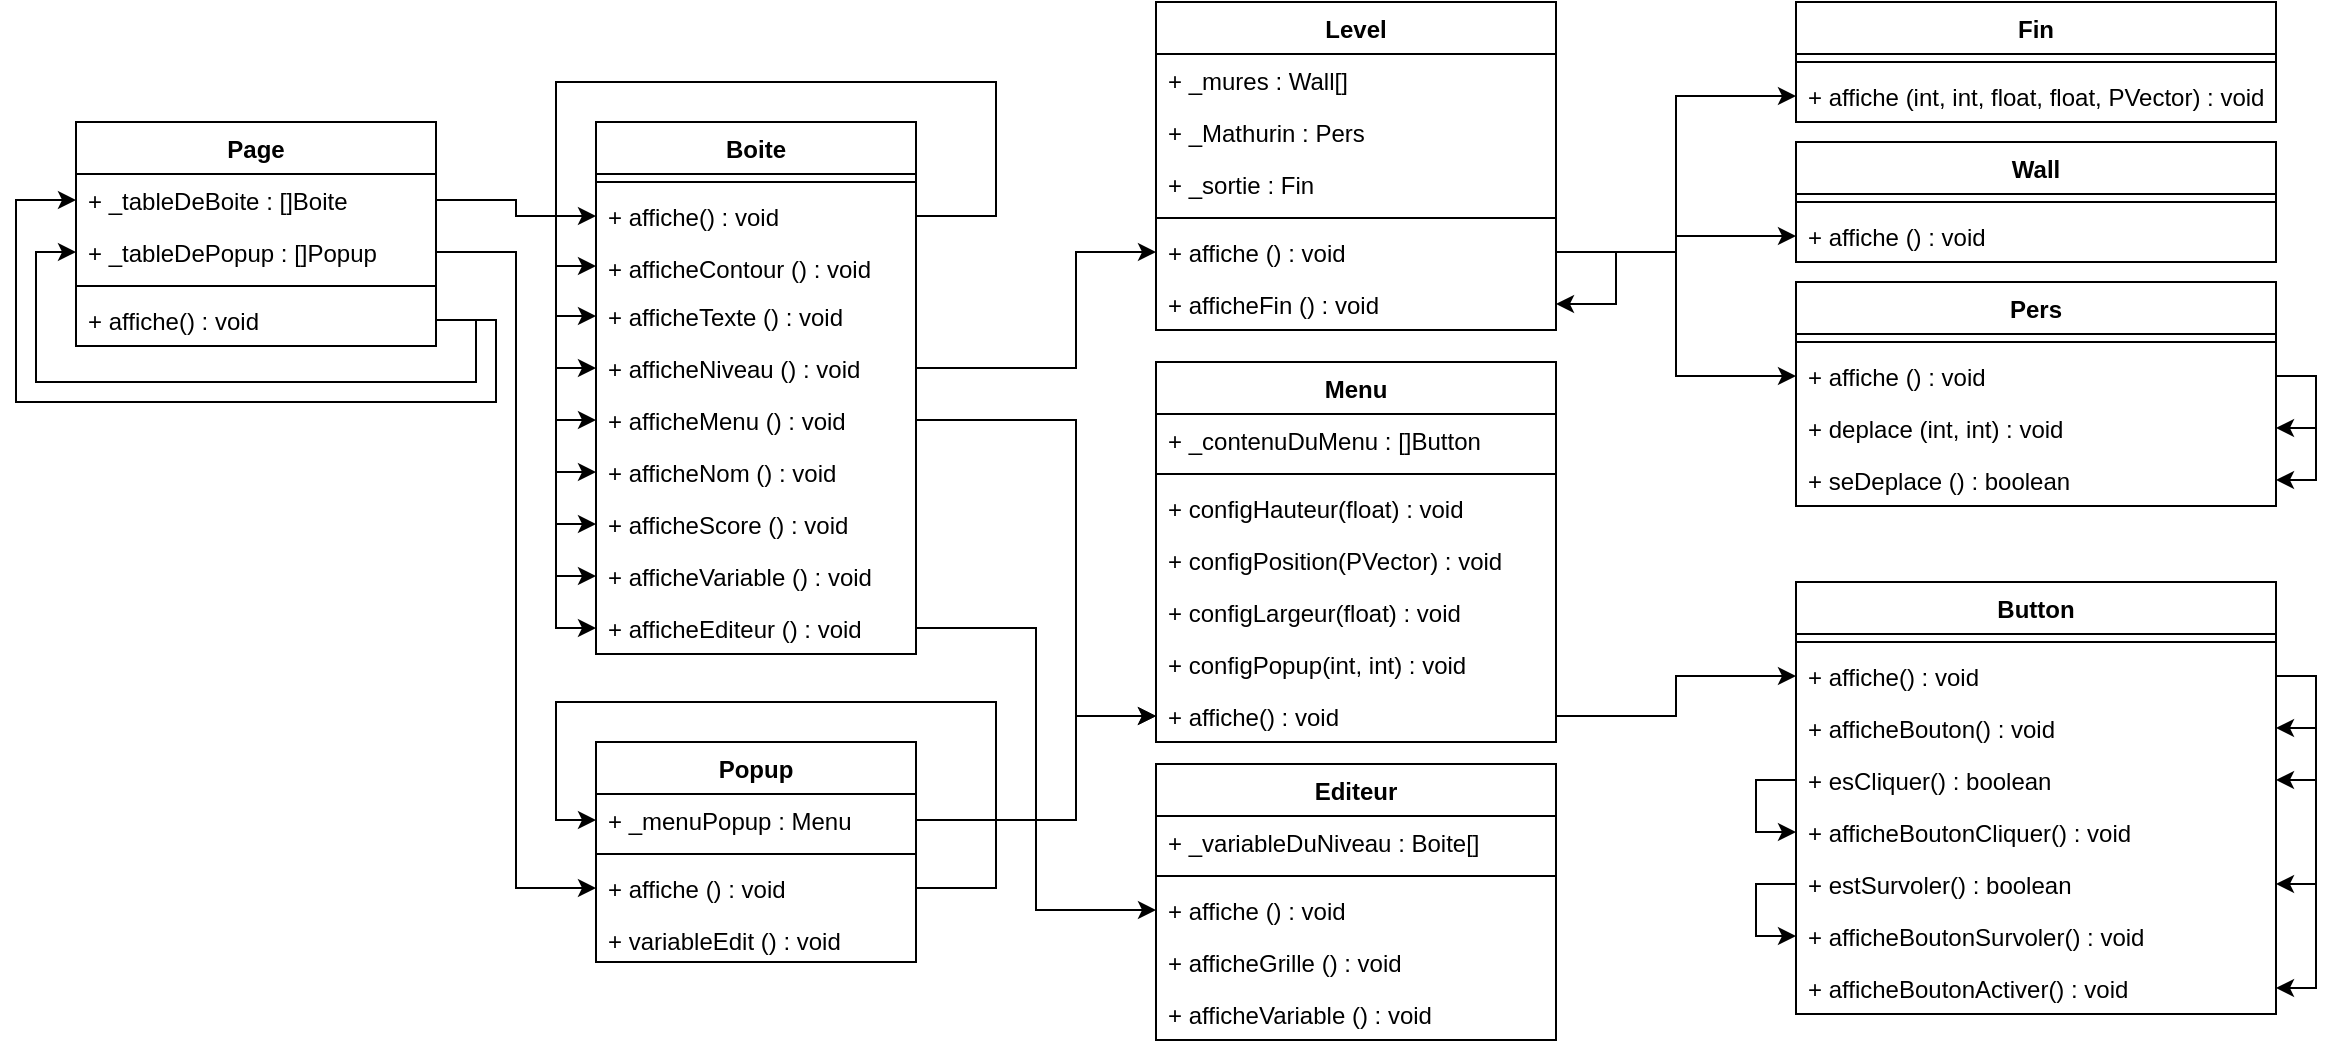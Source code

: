 <mxfile version="14.1.2" type="github"><diagram id="C5RBs43oDa-KdzZeNtuy" name="Page-1"><mxGraphModel dx="1510" dy="2200" grid="1" gridSize="10" guides="1" tooltips="1" connect="1" arrows="1" fold="1" page="1" pageScale="1" pageWidth="827" pageHeight="1169" math="0" shadow="0"><root><mxCell id="WIyWlLk6GJQsqaUBKTNV-0"/><mxCell id="WIyWlLk6GJQsqaUBKTNV-1" parent="WIyWlLk6GJQsqaUBKTNV-0"/><mxCell id="X6uU-ZBayT8kRttCf6og-23" value="Menu" style="swimlane;fontStyle=1;align=center;verticalAlign=top;childLayout=stackLayout;horizontal=1;startSize=26;horizontalStack=0;resizeParent=1;resizeParentMax=0;resizeLast=0;collapsible=1;marginBottom=0;" parent="WIyWlLk6GJQsqaUBKTNV-1" vertex="1"><mxGeometry x="600" y="-960" width="200" height="190" as="geometry"><mxRectangle x="40" y="40" width="60" height="26" as="alternateBounds"/></mxGeometry></mxCell><mxCell id="X6uU-ZBayT8kRttCf6og-30" value="+ _contenuDuMenu : []Button&#xA;" style="text;strokeColor=none;fillColor=none;align=left;verticalAlign=top;spacingLeft=4;spacingRight=4;overflow=hidden;rotatable=0;points=[[0,0.5],[1,0.5]];portConstraint=eastwest;" parent="X6uU-ZBayT8kRttCf6og-23" vertex="1"><mxGeometry y="26" width="200" height="26" as="geometry"/></mxCell><mxCell id="X6uU-ZBayT8kRttCf6og-25" value="" style="line;strokeWidth=1;fillColor=none;align=left;verticalAlign=middle;spacingTop=-1;spacingLeft=3;spacingRight=3;rotatable=0;labelPosition=right;points=[];portConstraint=eastwest;" parent="X6uU-ZBayT8kRttCf6og-23" vertex="1"><mxGeometry y="52" width="200" height="8" as="geometry"/></mxCell><mxCell id="KOgZ6uvFbi3_sXAGqL3p-29" value="+ configHauteur(float) : void" style="text;strokeColor=none;fillColor=none;align=left;verticalAlign=top;spacingLeft=4;spacingRight=4;overflow=hidden;rotatable=0;points=[[0,0.5],[1,0.5]];portConstraint=eastwest;" parent="X6uU-ZBayT8kRttCf6og-23" vertex="1"><mxGeometry y="60" width="200" height="26" as="geometry"/></mxCell><mxCell id="KOgZ6uvFbi3_sXAGqL3p-30" value="+ configPosition(PVector) : void" style="text;strokeColor=none;fillColor=none;align=left;verticalAlign=top;spacingLeft=4;spacingRight=4;overflow=hidden;rotatable=0;points=[[0,0.5],[1,0.5]];portConstraint=eastwest;" parent="X6uU-ZBayT8kRttCf6og-23" vertex="1"><mxGeometry y="86" width="200" height="26" as="geometry"/></mxCell><mxCell id="KOgZ6uvFbi3_sXAGqL3p-32" value="+ configLargeur(float) : void" style="text;strokeColor=none;fillColor=none;align=left;verticalAlign=top;spacingLeft=4;spacingRight=4;overflow=hidden;rotatable=0;points=[[0,0.5],[1,0.5]];portConstraint=eastwest;" parent="X6uU-ZBayT8kRttCf6og-23" vertex="1"><mxGeometry y="112" width="200" height="26" as="geometry"/></mxCell><mxCell id="X6uU-ZBayT8kRttCf6og-77" value="+ configPopup(int, int) : void" style="text;strokeColor=none;fillColor=none;align=left;verticalAlign=top;spacingLeft=4;spacingRight=4;overflow=hidden;rotatable=0;points=[[0,0.5],[1,0.5]];portConstraint=eastwest;" parent="X6uU-ZBayT8kRttCf6og-23" vertex="1"><mxGeometry y="138" width="200" height="26" as="geometry"/></mxCell><mxCell id="X6uU-ZBayT8kRttCf6og-78" value="+ affiche() : void" style="text;strokeColor=none;fillColor=none;align=left;verticalAlign=top;spacingLeft=4;spacingRight=4;overflow=hidden;rotatable=0;points=[[0,0.5],[1,0.5]];portConstraint=eastwest;" parent="X6uU-ZBayT8kRttCf6og-23" vertex="1"><mxGeometry y="164" width="200" height="26" as="geometry"/></mxCell><mxCell id="X6uU-ZBayT8kRttCf6og-31" value="Page" style="swimlane;fontStyle=1;align=center;verticalAlign=top;childLayout=stackLayout;horizontal=1;startSize=26;horizontalStack=0;resizeParent=1;resizeParentMax=0;resizeLast=0;collapsible=1;marginBottom=0;" parent="WIyWlLk6GJQsqaUBKTNV-1" vertex="1"><mxGeometry x="60" y="-1080" width="180" height="112" as="geometry"><mxRectangle x="250" y="40" width="60" height="26" as="alternateBounds"/></mxGeometry></mxCell><mxCell id="X6uU-ZBayT8kRttCf6og-32" value="+ _tableDeBoite : []Boite" style="text;strokeColor=none;fillColor=none;align=left;verticalAlign=top;spacingLeft=4;spacingRight=4;overflow=hidden;rotatable=0;points=[[0,0.5],[1,0.5]];portConstraint=eastwest;" parent="X6uU-ZBayT8kRttCf6og-31" vertex="1"><mxGeometry y="26" width="180" height="26" as="geometry"/></mxCell><mxCell id="X6uU-ZBayT8kRttCf6og-35" value="+ _tableDePopup : []Popup" style="text;strokeColor=none;fillColor=none;align=left;verticalAlign=top;spacingLeft=4;spacingRight=4;overflow=hidden;rotatable=0;points=[[0,0.5],[1,0.5]];portConstraint=eastwest;" parent="X6uU-ZBayT8kRttCf6og-31" vertex="1"><mxGeometry y="52" width="180" height="26" as="geometry"/></mxCell><mxCell id="X6uU-ZBayT8kRttCf6og-33" value="" style="line;strokeWidth=1;fillColor=none;align=left;verticalAlign=middle;spacingTop=-1;spacingLeft=3;spacingRight=3;rotatable=0;labelPosition=right;points=[];portConstraint=eastwest;" parent="X6uU-ZBayT8kRttCf6og-31" vertex="1"><mxGeometry y="78" width="180" height="8" as="geometry"/></mxCell><mxCell id="TGnBtDwXIPw3IA33v4NN-0" style="edgeStyle=orthogonalEdgeStyle;rounded=0;orthogonalLoop=1;jettySize=auto;html=1;exitX=1;exitY=0.5;exitDx=0;exitDy=0;entryX=0;entryY=0.5;entryDx=0;entryDy=0;" edge="1" parent="X6uU-ZBayT8kRttCf6og-31" source="KOgZ6uvFbi3_sXAGqL3p-27" target="X6uU-ZBayT8kRttCf6og-35"><mxGeometry relative="1" as="geometry"><Array as="points"><mxPoint x="200" y="99"/><mxPoint x="200" y="130"/><mxPoint x="-20" y="130"/><mxPoint x="-20" y="65"/></Array></mxGeometry></mxCell><mxCell id="TGnBtDwXIPw3IA33v4NN-1" style="edgeStyle=orthogonalEdgeStyle;rounded=0;orthogonalLoop=1;jettySize=auto;html=1;exitX=1;exitY=0.5;exitDx=0;exitDy=0;entryX=0;entryY=0.5;entryDx=0;entryDy=0;" edge="1" parent="X6uU-ZBayT8kRttCf6og-31" source="KOgZ6uvFbi3_sXAGqL3p-27" target="X6uU-ZBayT8kRttCf6og-32"><mxGeometry relative="1" as="geometry"><Array as="points"><mxPoint x="210" y="99"/><mxPoint x="210" y="140"/><mxPoint x="-30" y="140"/><mxPoint x="-30" y="39"/></Array></mxGeometry></mxCell><mxCell id="KOgZ6uvFbi3_sXAGqL3p-27" value="+ affiche() : void" style="text;strokeColor=none;fillColor=none;align=left;verticalAlign=top;spacingLeft=4;spacingRight=4;overflow=hidden;rotatable=0;points=[[0,0.5],[1,0.5]];portConstraint=eastwest;" parent="X6uU-ZBayT8kRttCf6og-31" vertex="1"><mxGeometry y="86" width="180" height="26" as="geometry"/></mxCell><mxCell id="KOgZ6uvFbi3_sXAGqL3p-33" value="Button" style="swimlane;fontStyle=1;align=center;verticalAlign=top;childLayout=stackLayout;horizontal=1;startSize=26;horizontalStack=0;resizeParent=1;resizeParentMax=0;resizeLast=0;collapsible=1;marginBottom=0;" parent="WIyWlLk6GJQsqaUBKTNV-1" vertex="1"><mxGeometry x="920" y="-850" width="240" height="216" as="geometry"><mxRectangle x="250" y="40" width="60" height="26" as="alternateBounds"/></mxGeometry></mxCell><mxCell id="KOgZ6uvFbi3_sXAGqL3p-40" value="" style="line;strokeWidth=1;fillColor=none;align=left;verticalAlign=middle;spacingTop=-1;spacingLeft=3;spacingRight=3;rotatable=0;labelPosition=right;points=[];portConstraint=eastwest;" parent="KOgZ6uvFbi3_sXAGqL3p-33" vertex="1"><mxGeometry y="26" width="240" height="8" as="geometry"/></mxCell><mxCell id="TGnBtDwXIPw3IA33v4NN-88" style="edgeStyle=orthogonalEdgeStyle;rounded=0;orthogonalLoop=1;jettySize=auto;html=1;exitX=1;exitY=0.5;exitDx=0;exitDy=0;entryX=1;entryY=0.5;entryDx=0;entryDy=0;" edge="1" parent="KOgZ6uvFbi3_sXAGqL3p-33" source="KOgZ6uvFbi3_sXAGqL3p-44" target="KOgZ6uvFbi3_sXAGqL3p-68"><mxGeometry relative="1" as="geometry"><Array as="points"><mxPoint x="260" y="47"/><mxPoint x="260" y="73"/></Array></mxGeometry></mxCell><mxCell id="TGnBtDwXIPw3IA33v4NN-89" style="edgeStyle=orthogonalEdgeStyle;rounded=0;orthogonalLoop=1;jettySize=auto;html=1;exitX=1;exitY=0.5;exitDx=0;exitDy=0;entryX=1;entryY=0.5;entryDx=0;entryDy=0;" edge="1" parent="KOgZ6uvFbi3_sXAGqL3p-33" source="KOgZ6uvFbi3_sXAGqL3p-44" target="KOgZ6uvFbi3_sXAGqL3p-67"><mxGeometry relative="1" as="geometry"><Array as="points"><mxPoint x="260" y="47"/><mxPoint x="260" y="99"/></Array></mxGeometry></mxCell><mxCell id="TGnBtDwXIPw3IA33v4NN-91" style="edgeStyle=orthogonalEdgeStyle;rounded=0;orthogonalLoop=1;jettySize=auto;html=1;exitX=1;exitY=0.5;exitDx=0;exitDy=0;entryX=1;entryY=0.5;entryDx=0;entryDy=0;" edge="1" parent="KOgZ6uvFbi3_sXAGqL3p-33" source="KOgZ6uvFbi3_sXAGqL3p-44" target="KOgZ6uvFbi3_sXAGqL3p-47"><mxGeometry relative="1" as="geometry"><Array as="points"><mxPoint x="260" y="47"/><mxPoint x="260" y="151"/></Array></mxGeometry></mxCell><mxCell id="TGnBtDwXIPw3IA33v4NN-93" style="edgeStyle=orthogonalEdgeStyle;rounded=0;orthogonalLoop=1;jettySize=auto;html=1;exitX=1;exitY=0.5;exitDx=0;exitDy=0;entryX=1;entryY=0.5;entryDx=0;entryDy=0;" edge="1" parent="KOgZ6uvFbi3_sXAGqL3p-33" source="KOgZ6uvFbi3_sXAGqL3p-44" target="KOgZ6uvFbi3_sXAGqL3p-46"><mxGeometry relative="1" as="geometry"/></mxCell><mxCell id="KOgZ6uvFbi3_sXAGqL3p-44" value="+ affiche() : void" style="text;strokeColor=none;fillColor=none;align=left;verticalAlign=top;spacingLeft=4;spacingRight=4;overflow=hidden;rotatable=0;points=[[0,0.5],[1,0.5]];portConstraint=eastwest;" parent="KOgZ6uvFbi3_sXAGqL3p-33" vertex="1"><mxGeometry y="34" width="240" height="26" as="geometry"/></mxCell><mxCell id="KOgZ6uvFbi3_sXAGqL3p-68" value="+ afficheBouton() : void" style="text;strokeColor=none;fillColor=none;align=left;verticalAlign=top;spacingLeft=4;spacingRight=4;overflow=hidden;rotatable=0;points=[[0,0.5],[1,0.5]];portConstraint=eastwest;" parent="KOgZ6uvFbi3_sXAGqL3p-33" vertex="1"><mxGeometry y="60" width="240" height="26" as="geometry"/></mxCell><mxCell id="TGnBtDwXIPw3IA33v4NN-90" style="edgeStyle=orthogonalEdgeStyle;rounded=0;orthogonalLoop=1;jettySize=auto;html=1;exitX=0;exitY=0.5;exitDx=0;exitDy=0;entryX=0;entryY=0.5;entryDx=0;entryDy=0;" edge="1" parent="KOgZ6uvFbi3_sXAGqL3p-33" source="KOgZ6uvFbi3_sXAGqL3p-67" target="KOgZ6uvFbi3_sXAGqL3p-45"><mxGeometry relative="1" as="geometry"><Array as="points"><mxPoint x="-20" y="99"/><mxPoint x="-20" y="125"/></Array></mxGeometry></mxCell><mxCell id="KOgZ6uvFbi3_sXAGqL3p-67" value="+ esCliquer() : boolean" style="text;strokeColor=none;fillColor=none;align=left;verticalAlign=top;spacingLeft=4;spacingRight=4;overflow=hidden;rotatable=0;points=[[0,0.5],[1,0.5]];portConstraint=eastwest;" parent="KOgZ6uvFbi3_sXAGqL3p-33" vertex="1"><mxGeometry y="86" width="240" height="26" as="geometry"/></mxCell><mxCell id="KOgZ6uvFbi3_sXAGqL3p-45" value="+ afficheBoutonCliquer() : void" style="text;strokeColor=none;fillColor=none;align=left;verticalAlign=top;spacingLeft=4;spacingRight=4;overflow=hidden;rotatable=0;points=[[0,0.5],[1,0.5]];portConstraint=eastwest;" parent="KOgZ6uvFbi3_sXAGqL3p-33" vertex="1"><mxGeometry y="112" width="240" height="26" as="geometry"/></mxCell><mxCell id="TGnBtDwXIPw3IA33v4NN-92" style="edgeStyle=orthogonalEdgeStyle;rounded=0;orthogonalLoop=1;jettySize=auto;html=1;exitX=0;exitY=0.5;exitDx=0;exitDy=0;entryX=0;entryY=0.5;entryDx=0;entryDy=0;" edge="1" parent="KOgZ6uvFbi3_sXAGqL3p-33" source="KOgZ6uvFbi3_sXAGqL3p-47" target="KOgZ6uvFbi3_sXAGqL3p-69"><mxGeometry relative="1" as="geometry"><Array as="points"><mxPoint x="-20" y="151"/><mxPoint x="-20" y="177"/></Array></mxGeometry></mxCell><mxCell id="KOgZ6uvFbi3_sXAGqL3p-47" value="+ estSurvoler() : boolean" style="text;strokeColor=none;fillColor=none;align=left;verticalAlign=top;spacingLeft=4;spacingRight=4;overflow=hidden;rotatable=0;points=[[0,0.5],[1,0.5]];portConstraint=eastwest;" parent="KOgZ6uvFbi3_sXAGqL3p-33" vertex="1"><mxGeometry y="138" width="240" height="26" as="geometry"/></mxCell><mxCell id="KOgZ6uvFbi3_sXAGqL3p-69" value="+ afficheBoutonSurvoler() : void " style="text;strokeColor=none;fillColor=none;align=left;verticalAlign=top;spacingLeft=4;spacingRight=4;overflow=hidden;rotatable=0;points=[[0,0.5],[1,0.5]];portConstraint=eastwest;" parent="KOgZ6uvFbi3_sXAGqL3p-33" vertex="1"><mxGeometry y="164" width="240" height="26" as="geometry"/></mxCell><mxCell id="KOgZ6uvFbi3_sXAGqL3p-46" value="+ afficheBoutonActiver() : void " style="text;strokeColor=none;fillColor=none;align=left;verticalAlign=top;spacingLeft=4;spacingRight=4;overflow=hidden;rotatable=0;points=[[0,0.5],[1,0.5]];portConstraint=eastwest;" parent="KOgZ6uvFbi3_sXAGqL3p-33" vertex="1"><mxGeometry y="190" width="240" height="26" as="geometry"/></mxCell><mxCell id="KOgZ6uvFbi3_sXAGqL3p-71" value="Boite" style="swimlane;fontStyle=1;align=center;verticalAlign=top;childLayout=stackLayout;horizontal=1;startSize=26;horizontalStack=0;resizeParent=1;resizeParentMax=0;resizeLast=0;collapsible=1;marginBottom=0;" parent="WIyWlLk6GJQsqaUBKTNV-1" vertex="1"><mxGeometry x="320" y="-1080" width="160" height="266" as="geometry"><mxRectangle x="250" y="40" width="60" height="26" as="alternateBounds"/></mxGeometry></mxCell><mxCell id="KOgZ6uvFbi3_sXAGqL3p-90" value="" style="line;strokeWidth=1;fillColor=none;align=left;verticalAlign=middle;spacingTop=-1;spacingLeft=3;spacingRight=3;rotatable=0;labelPosition=right;points=[];portConstraint=eastwest;" parent="KOgZ6uvFbi3_sXAGqL3p-71" vertex="1"><mxGeometry y="26" width="160" height="8" as="geometry"/></mxCell><mxCell id="TGnBtDwXIPw3IA33v4NN-3" style="edgeStyle=orthogonalEdgeStyle;rounded=0;orthogonalLoop=1;jettySize=auto;html=1;exitX=1;exitY=0.501;exitDx=0;exitDy=0;entryX=0;entryY=0.5;entryDx=0;entryDy=0;exitPerimeter=0;" edge="1" parent="KOgZ6uvFbi3_sXAGqL3p-71" source="KOgZ6uvFbi3_sXAGqL3p-91" target="KOgZ6uvFbi3_sXAGqL3p-96"><mxGeometry relative="1" as="geometry"><Array as="points"><mxPoint x="200" y="47"/><mxPoint x="200" y="-20"/><mxPoint x="-20" y="-20"/><mxPoint x="-20" y="72"/></Array></mxGeometry></mxCell><mxCell id="TGnBtDwXIPw3IA33v4NN-4" style="edgeStyle=orthogonalEdgeStyle;rounded=0;orthogonalLoop=1;jettySize=auto;html=1;exitX=1;exitY=0.5;exitDx=0;exitDy=0;entryX=0;entryY=0.5;entryDx=0;entryDy=0;" edge="1" parent="KOgZ6uvFbi3_sXAGqL3p-71" source="KOgZ6uvFbi3_sXAGqL3p-91" target="KOgZ6uvFbi3_sXAGqL3p-97"><mxGeometry relative="1" as="geometry"><Array as="points"><mxPoint x="200" y="47"/><mxPoint x="200" y="-20"/><mxPoint x="-20" y="-20"/><mxPoint x="-20" y="97"/></Array></mxGeometry></mxCell><mxCell id="TGnBtDwXIPw3IA33v4NN-5" style="edgeStyle=orthogonalEdgeStyle;rounded=0;orthogonalLoop=1;jettySize=auto;html=1;exitX=1;exitY=0.5;exitDx=0;exitDy=0;entryX=0;entryY=0.5;entryDx=0;entryDy=0;" edge="1" parent="KOgZ6uvFbi3_sXAGqL3p-71" source="KOgZ6uvFbi3_sXAGqL3p-91" target="KOgZ6uvFbi3_sXAGqL3p-98"><mxGeometry relative="1" as="geometry"><Array as="points"><mxPoint x="200" y="47"/><mxPoint x="200" y="-20"/><mxPoint x="-20" y="-20"/><mxPoint x="-20" y="123"/></Array></mxGeometry></mxCell><mxCell id="TGnBtDwXIPw3IA33v4NN-6" style="edgeStyle=orthogonalEdgeStyle;rounded=0;orthogonalLoop=1;jettySize=auto;html=1;exitX=1;exitY=0.5;exitDx=0;exitDy=0;entryX=0;entryY=0.5;entryDx=0;entryDy=0;" edge="1" parent="KOgZ6uvFbi3_sXAGqL3p-71" source="KOgZ6uvFbi3_sXAGqL3p-91" target="KOgZ6uvFbi3_sXAGqL3p-99"><mxGeometry relative="1" as="geometry"><Array as="points"><mxPoint x="200" y="47"/><mxPoint x="200" y="-20"/><mxPoint x="-20" y="-20"/><mxPoint x="-20" y="149"/></Array></mxGeometry></mxCell><mxCell id="TGnBtDwXIPw3IA33v4NN-7" style="edgeStyle=orthogonalEdgeStyle;rounded=0;orthogonalLoop=1;jettySize=auto;html=1;exitX=1;exitY=0.5;exitDx=0;exitDy=0;entryX=0;entryY=0.5;entryDx=0;entryDy=0;" edge="1" parent="KOgZ6uvFbi3_sXAGqL3p-71" source="KOgZ6uvFbi3_sXAGqL3p-91" target="KOgZ6uvFbi3_sXAGqL3p-100"><mxGeometry relative="1" as="geometry"><Array as="points"><mxPoint x="200" y="47"/><mxPoint x="200" y="-20"/><mxPoint x="-20" y="-20"/><mxPoint x="-20" y="175"/></Array></mxGeometry></mxCell><mxCell id="TGnBtDwXIPw3IA33v4NN-8" style="edgeStyle=orthogonalEdgeStyle;rounded=0;orthogonalLoop=1;jettySize=auto;html=1;exitX=1;exitY=0.5;exitDx=0;exitDy=0;entryX=0;entryY=0.5;entryDx=0;entryDy=0;" edge="1" parent="KOgZ6uvFbi3_sXAGqL3p-71" source="KOgZ6uvFbi3_sXAGqL3p-91" target="KOgZ6uvFbi3_sXAGqL3p-101"><mxGeometry relative="1" as="geometry"><Array as="points"><mxPoint x="200" y="47"/><mxPoint x="200" y="-20"/><mxPoint x="-20" y="-20"/><mxPoint x="-20" y="201"/></Array></mxGeometry></mxCell><mxCell id="TGnBtDwXIPw3IA33v4NN-9" style="edgeStyle=orthogonalEdgeStyle;rounded=0;orthogonalLoop=1;jettySize=auto;html=1;exitX=1;exitY=0.5;exitDx=0;exitDy=0;entryX=0;entryY=0.5;entryDx=0;entryDy=0;" edge="1" parent="KOgZ6uvFbi3_sXAGqL3p-71" source="KOgZ6uvFbi3_sXAGqL3p-91" target="KOgZ6uvFbi3_sXAGqL3p-102"><mxGeometry relative="1" as="geometry"><Array as="points"><mxPoint x="200" y="47"/><mxPoint x="200" y="-20"/><mxPoint x="-20" y="-20"/><mxPoint x="-20" y="227"/></Array></mxGeometry></mxCell><mxCell id="TGnBtDwXIPw3IA33v4NN-10" style="edgeStyle=orthogonalEdgeStyle;rounded=0;orthogonalLoop=1;jettySize=auto;html=1;exitX=1;exitY=0.5;exitDx=0;exitDy=0;entryX=0;entryY=0.5;entryDx=0;entryDy=0;" edge="1" parent="KOgZ6uvFbi3_sXAGqL3p-71" source="KOgZ6uvFbi3_sXAGqL3p-91" target="KOgZ6uvFbi3_sXAGqL3p-103"><mxGeometry relative="1" as="geometry"><Array as="points"><mxPoint x="200" y="47"/><mxPoint x="200" y="-20"/><mxPoint x="-20" y="-20"/><mxPoint x="-20" y="253"/></Array></mxGeometry></mxCell><mxCell id="KOgZ6uvFbi3_sXAGqL3p-91" value="+ affiche() : void" style="text;strokeColor=none;fillColor=none;align=left;verticalAlign=top;spacingLeft=4;spacingRight=4;overflow=hidden;rotatable=0;points=[[0,0.5],[1,0.5]];portConstraint=eastwest;" parent="KOgZ6uvFbi3_sXAGqL3p-71" vertex="1"><mxGeometry y="34" width="160" height="26" as="geometry"/></mxCell><mxCell id="KOgZ6uvFbi3_sXAGqL3p-96" value="+ afficheContour () : void" style="text;strokeColor=none;fillColor=none;align=left;verticalAlign=top;spacingLeft=4;spacingRight=4;overflow=hidden;rotatable=0;points=[[0,0.5],[1,0.5]];portConstraint=eastwest;" parent="KOgZ6uvFbi3_sXAGqL3p-71" vertex="1"><mxGeometry y="60" width="160" height="24" as="geometry"/></mxCell><mxCell id="KOgZ6uvFbi3_sXAGqL3p-97" value="+ afficheTexte () : void" style="text;strokeColor=none;fillColor=none;align=left;verticalAlign=top;spacingLeft=4;spacingRight=4;overflow=hidden;rotatable=0;points=[[0,0.5],[1,0.5]];portConstraint=eastwest;" parent="KOgZ6uvFbi3_sXAGqL3p-71" vertex="1"><mxGeometry y="84" width="160" height="26" as="geometry"/></mxCell><mxCell id="KOgZ6uvFbi3_sXAGqL3p-98" value="+ afficheNiveau () : void" style="text;strokeColor=none;fillColor=none;align=left;verticalAlign=top;spacingLeft=4;spacingRight=4;overflow=hidden;rotatable=0;points=[[0,0.5],[1,0.5]];portConstraint=eastwest;" parent="KOgZ6uvFbi3_sXAGqL3p-71" vertex="1"><mxGeometry y="110" width="160" height="26" as="geometry"/></mxCell><mxCell id="KOgZ6uvFbi3_sXAGqL3p-99" value="+ afficheMenu () : void" style="text;strokeColor=none;fillColor=none;align=left;verticalAlign=top;spacingLeft=4;spacingRight=4;overflow=hidden;rotatable=0;points=[[0,0.5],[1,0.5]];portConstraint=eastwest;" parent="KOgZ6uvFbi3_sXAGqL3p-71" vertex="1"><mxGeometry y="136" width="160" height="26" as="geometry"/></mxCell><mxCell id="KOgZ6uvFbi3_sXAGqL3p-100" value="+ afficheNom () : void" style="text;strokeColor=none;fillColor=none;align=left;verticalAlign=top;spacingLeft=4;spacingRight=4;overflow=hidden;rotatable=0;points=[[0,0.5],[1,0.5]];portConstraint=eastwest;" parent="KOgZ6uvFbi3_sXAGqL3p-71" vertex="1"><mxGeometry y="162" width="160" height="26" as="geometry"/></mxCell><mxCell id="KOgZ6uvFbi3_sXAGqL3p-101" value="+ afficheScore () : void" style="text;strokeColor=none;fillColor=none;align=left;verticalAlign=top;spacingLeft=4;spacingRight=4;overflow=hidden;rotatable=0;points=[[0,0.5],[1,0.5]];portConstraint=eastwest;" parent="KOgZ6uvFbi3_sXAGqL3p-71" vertex="1"><mxGeometry y="188" width="160" height="26" as="geometry"/></mxCell><mxCell id="KOgZ6uvFbi3_sXAGqL3p-102" value="+ afficheVariable () : void" style="text;strokeColor=none;fillColor=none;align=left;verticalAlign=top;spacingLeft=4;spacingRight=4;overflow=hidden;rotatable=0;points=[[0,0.5],[1,0.5]];portConstraint=eastwest;" parent="KOgZ6uvFbi3_sXAGqL3p-71" vertex="1"><mxGeometry y="214" width="160" height="26" as="geometry"/></mxCell><mxCell id="KOgZ6uvFbi3_sXAGqL3p-103" value="+ afficheEditeur () : void" style="text;strokeColor=none;fillColor=none;align=left;verticalAlign=top;spacingLeft=4;spacingRight=4;overflow=hidden;rotatable=0;points=[[0,0.5],[1,0.5]];portConstraint=eastwest;" parent="KOgZ6uvFbi3_sXAGqL3p-71" vertex="1"><mxGeometry y="240" width="160" height="26" as="geometry"/></mxCell><mxCell id="KOgZ6uvFbi3_sXAGqL3p-108" value="Level" style="swimlane;fontStyle=1;align=center;verticalAlign=top;childLayout=stackLayout;horizontal=1;startSize=26;horizontalStack=0;resizeParent=1;resizeParentMax=0;resizeLast=0;collapsible=1;marginBottom=0;" parent="WIyWlLk6GJQsqaUBKTNV-1" vertex="1"><mxGeometry x="600" y="-1140" width="200" height="164" as="geometry"><mxRectangle x="250" y="40" width="60" height="26" as="alternateBounds"/></mxGeometry></mxCell><mxCell id="KOgZ6uvFbi3_sXAGqL3p-117" value="+ _mures : Wall[]" style="text;strokeColor=none;fillColor=none;align=left;verticalAlign=top;spacingLeft=4;spacingRight=4;overflow=hidden;rotatable=0;points=[[0,0.5],[1,0.5]];portConstraint=eastwest;" parent="KOgZ6uvFbi3_sXAGqL3p-108" vertex="1"><mxGeometry y="26" width="200" height="26" as="geometry"/></mxCell><mxCell id="KOgZ6uvFbi3_sXAGqL3p-118" value="+ _Mathurin : Pers" style="text;strokeColor=none;fillColor=none;align=left;verticalAlign=top;spacingLeft=4;spacingRight=4;overflow=hidden;rotatable=0;points=[[0,0.5],[1,0.5]];portConstraint=eastwest;" parent="KOgZ6uvFbi3_sXAGqL3p-108" vertex="1"><mxGeometry y="52" width="200" height="26" as="geometry"/></mxCell><mxCell id="KOgZ6uvFbi3_sXAGqL3p-119" value="+ _sortie : Fin" style="text;strokeColor=none;fillColor=none;align=left;verticalAlign=top;spacingLeft=4;spacingRight=4;overflow=hidden;rotatable=0;points=[[0,0.5],[1,0.5]];portConstraint=eastwest;" parent="KOgZ6uvFbi3_sXAGqL3p-108" vertex="1"><mxGeometry y="78" width="200" height="26" as="geometry"/></mxCell><mxCell id="KOgZ6uvFbi3_sXAGqL3p-127" value="" style="line;strokeWidth=1;fillColor=none;align=left;verticalAlign=middle;spacingTop=-1;spacingLeft=3;spacingRight=3;rotatable=0;labelPosition=right;points=[];portConstraint=eastwest;" parent="KOgZ6uvFbi3_sXAGqL3p-108" vertex="1"><mxGeometry y="104" width="200" height="8" as="geometry"/></mxCell><mxCell id="TGnBtDwXIPw3IA33v4NN-76" style="edgeStyle=orthogonalEdgeStyle;rounded=0;orthogonalLoop=1;jettySize=auto;html=1;exitX=1;exitY=0.5;exitDx=0;exitDy=0;entryX=1;entryY=0.5;entryDx=0;entryDy=0;" edge="1" parent="KOgZ6uvFbi3_sXAGqL3p-108" source="KOgZ6uvFbi3_sXAGqL3p-128" target="KOgZ6uvFbi3_sXAGqL3p-130"><mxGeometry relative="1" as="geometry"><Array as="points"><mxPoint x="230" y="125"/><mxPoint x="230" y="151"/></Array></mxGeometry></mxCell><mxCell id="KOgZ6uvFbi3_sXAGqL3p-128" value="+ affiche () : void" style="text;strokeColor=none;fillColor=none;align=left;verticalAlign=top;spacingLeft=4;spacingRight=4;overflow=hidden;rotatable=0;points=[[0,0.5],[1,0.5]];portConstraint=eastwest;" parent="KOgZ6uvFbi3_sXAGqL3p-108" vertex="1"><mxGeometry y="112" width="200" height="26" as="geometry"/></mxCell><mxCell id="KOgZ6uvFbi3_sXAGqL3p-130" value="+ afficheFin () : void" style="text;strokeColor=none;fillColor=none;align=left;verticalAlign=top;spacingLeft=4;spacingRight=4;overflow=hidden;rotatable=0;points=[[0,0.5],[1,0.5]];portConstraint=eastwest;" parent="KOgZ6uvFbi3_sXAGqL3p-108" vertex="1"><mxGeometry y="138" width="200" height="26" as="geometry"/></mxCell><mxCell id="KOgZ6uvFbi3_sXAGqL3p-219" value="Fin" style="swimlane;fontStyle=1;align=center;verticalAlign=top;childLayout=stackLayout;horizontal=1;startSize=26;horizontalStack=0;resizeParent=1;resizeParentMax=0;resizeLast=0;collapsible=1;marginBottom=0;" parent="WIyWlLk6GJQsqaUBKTNV-1" vertex="1"><mxGeometry x="920" y="-1140" width="240" height="60" as="geometry"><mxRectangle x="250" y="40" width="60" height="26" as="alternateBounds"/></mxGeometry></mxCell><mxCell id="KOgZ6uvFbi3_sXAGqL3p-231" value="" style="line;strokeWidth=1;fillColor=none;align=left;verticalAlign=middle;spacingTop=-1;spacingLeft=3;spacingRight=3;rotatable=0;labelPosition=right;points=[];portConstraint=eastwest;" parent="KOgZ6uvFbi3_sXAGqL3p-219" vertex="1"><mxGeometry y="26" width="240" height="8" as="geometry"/></mxCell><mxCell id="KOgZ6uvFbi3_sXAGqL3p-232" value="+ affiche (int, int, float, float, PVector) : void" style="text;strokeColor=none;fillColor=none;align=left;verticalAlign=top;spacingLeft=4;spacingRight=4;overflow=hidden;rotatable=0;points=[[0,0.5],[1,0.5]];portConstraint=eastwest;" parent="KOgZ6uvFbi3_sXAGqL3p-219" vertex="1"><mxGeometry y="34" width="240" height="26" as="geometry"/></mxCell><mxCell id="KOgZ6uvFbi3_sXAGqL3p-241" value="Pers" style="swimlane;fontStyle=1;align=center;verticalAlign=top;childLayout=stackLayout;horizontal=1;startSize=26;horizontalStack=0;resizeParent=1;resizeParentMax=0;resizeLast=0;collapsible=1;marginBottom=0;" parent="WIyWlLk6GJQsqaUBKTNV-1" vertex="1"><mxGeometry x="920" y="-1000" width="240" height="112" as="geometry"><mxRectangle x="250" y="40" width="60" height="26" as="alternateBounds"/></mxGeometry></mxCell><mxCell id="KOgZ6uvFbi3_sXAGqL3p-260" value="&#xA;" style="line;strokeWidth=1;fillColor=none;align=left;verticalAlign=middle;spacingTop=-1;spacingLeft=3;spacingRight=3;rotatable=0;labelPosition=right;points=[];portConstraint=eastwest;" parent="KOgZ6uvFbi3_sXAGqL3p-241" vertex="1"><mxGeometry y="26" width="240" height="8" as="geometry"/></mxCell><mxCell id="TGnBtDwXIPw3IA33v4NN-80" style="edgeStyle=orthogonalEdgeStyle;rounded=0;orthogonalLoop=1;jettySize=auto;html=1;exitX=1;exitY=0.5;exitDx=0;exitDy=0;entryX=1;entryY=0.5;entryDx=0;entryDy=0;" edge="1" parent="KOgZ6uvFbi3_sXAGqL3p-241" source="KOgZ6uvFbi3_sXAGqL3p-261" target="KOgZ6uvFbi3_sXAGqL3p-262"><mxGeometry relative="1" as="geometry"><Array as="points"><mxPoint x="260" y="47"/><mxPoint x="260" y="73"/></Array></mxGeometry></mxCell><mxCell id="TGnBtDwXIPw3IA33v4NN-81" style="edgeStyle=orthogonalEdgeStyle;rounded=0;orthogonalLoop=1;jettySize=auto;html=1;exitX=1;exitY=0.5;exitDx=0;exitDy=0;entryX=1;entryY=0.5;entryDx=0;entryDy=0;" edge="1" parent="KOgZ6uvFbi3_sXAGqL3p-241" source="KOgZ6uvFbi3_sXAGqL3p-261" target="KOgZ6uvFbi3_sXAGqL3p-268"><mxGeometry relative="1" as="geometry"><Array as="points"><mxPoint x="260" y="47"/><mxPoint x="260" y="99"/></Array></mxGeometry></mxCell><mxCell id="KOgZ6uvFbi3_sXAGqL3p-261" value="+ affiche () : void" style="text;strokeColor=none;fillColor=none;align=left;verticalAlign=top;spacingLeft=4;spacingRight=4;overflow=hidden;rotatable=0;points=[[0,0.5],[1,0.5]];portConstraint=eastwest;" parent="KOgZ6uvFbi3_sXAGqL3p-241" vertex="1"><mxGeometry y="34" width="240" height="26" as="geometry"/></mxCell><mxCell id="KOgZ6uvFbi3_sXAGqL3p-262" value="+ deplace (int, int) : void" style="text;strokeColor=none;fillColor=none;align=left;verticalAlign=top;spacingLeft=4;spacingRight=4;overflow=hidden;rotatable=0;points=[[0,0.5],[1,0.5]];portConstraint=eastwest;" parent="KOgZ6uvFbi3_sXAGqL3p-241" vertex="1"><mxGeometry y="60" width="240" height="26" as="geometry"/></mxCell><mxCell id="KOgZ6uvFbi3_sXAGqL3p-268" value="+ seDeplace () : boolean" style="text;strokeColor=none;fillColor=none;align=left;verticalAlign=top;spacingLeft=4;spacingRight=4;overflow=hidden;rotatable=0;points=[[0,0.5],[1,0.5]];portConstraint=eastwest;" parent="KOgZ6uvFbi3_sXAGqL3p-241" vertex="1"><mxGeometry y="86" width="240" height="26" as="geometry"/></mxCell><mxCell id="KOgZ6uvFbi3_sXAGqL3p-318" value="Wall" style="swimlane;fontStyle=1;align=center;verticalAlign=top;childLayout=stackLayout;horizontal=1;startSize=26;horizontalStack=0;resizeParent=1;resizeParentMax=0;resizeLast=0;collapsible=1;marginBottom=0;" parent="WIyWlLk6GJQsqaUBKTNV-1" vertex="1"><mxGeometry x="920" y="-1070" width="240" height="60" as="geometry"><mxRectangle x="250" y="40" width="60" height="26" as="alternateBounds"/></mxGeometry></mxCell><mxCell id="KOgZ6uvFbi3_sXAGqL3p-340" value="&#xA;" style="line;strokeWidth=1;fillColor=none;align=left;verticalAlign=middle;spacingTop=-1;spacingLeft=3;spacingRight=3;rotatable=0;labelPosition=right;points=[];portConstraint=eastwest;" parent="KOgZ6uvFbi3_sXAGqL3p-318" vertex="1"><mxGeometry y="26" width="240" height="8" as="geometry"/></mxCell><mxCell id="KOgZ6uvFbi3_sXAGqL3p-341" value="+ affiche () : void" style="text;strokeColor=none;fillColor=none;align=left;verticalAlign=top;spacingLeft=4;spacingRight=4;overflow=hidden;rotatable=0;points=[[0,0.5],[1,0.5]];portConstraint=eastwest;" parent="KOgZ6uvFbi3_sXAGqL3p-318" vertex="1"><mxGeometry y="34" width="240" height="26" as="geometry"/></mxCell><mxCell id="TGnBtDwXIPw3IA33v4NN-2" style="edgeStyle=orthogonalEdgeStyle;rounded=0;orthogonalLoop=1;jettySize=auto;html=1;exitX=1;exitY=0.5;exitDx=0;exitDy=0;entryX=0;entryY=0.5;entryDx=0;entryDy=0;" edge="1" parent="WIyWlLk6GJQsqaUBKTNV-1" source="X6uU-ZBayT8kRttCf6og-32" target="KOgZ6uvFbi3_sXAGqL3p-91"><mxGeometry relative="1" as="geometry"/></mxCell><mxCell id="TGnBtDwXIPw3IA33v4NN-11" value="Editeur" style="swimlane;fontStyle=1;align=center;verticalAlign=top;childLayout=stackLayout;horizontal=1;startSize=26;horizontalStack=0;resizeParent=1;resizeParentMax=0;resizeLast=0;collapsible=1;marginBottom=0;" vertex="1" parent="WIyWlLk6GJQsqaUBKTNV-1"><mxGeometry x="600" y="-759" width="200" height="138" as="geometry"><mxRectangle x="250" y="40" width="60" height="26" as="alternateBounds"/></mxGeometry></mxCell><mxCell id="TGnBtDwXIPw3IA33v4NN-21" value="+ _variableDuNiveau : Boite[]" style="text;strokeColor=none;fillColor=none;align=left;verticalAlign=top;spacingLeft=4;spacingRight=4;overflow=hidden;rotatable=0;points=[[0,0.5],[1,0.5]];portConstraint=eastwest;" vertex="1" parent="TGnBtDwXIPw3IA33v4NN-11"><mxGeometry y="26" width="200" height="26" as="geometry"/></mxCell><mxCell id="TGnBtDwXIPw3IA33v4NN-23" value="" style="line;strokeWidth=1;fillColor=none;align=left;verticalAlign=middle;spacingTop=-1;spacingLeft=3;spacingRight=3;rotatable=0;labelPosition=right;points=[];portConstraint=eastwest;" vertex="1" parent="TGnBtDwXIPw3IA33v4NN-11"><mxGeometry y="52" width="200" height="8" as="geometry"/></mxCell><mxCell id="TGnBtDwXIPw3IA33v4NN-24" value="+ affiche () : void" style="text;strokeColor=none;fillColor=none;align=left;verticalAlign=top;spacingLeft=4;spacingRight=4;overflow=hidden;rotatable=0;points=[[0,0.5],[1,0.5]];portConstraint=eastwest;" vertex="1" parent="TGnBtDwXIPw3IA33v4NN-11"><mxGeometry y="60" width="200" height="26" as="geometry"/></mxCell><mxCell id="TGnBtDwXIPw3IA33v4NN-25" value="+ afficheGrille () : void" style="text;strokeColor=none;fillColor=none;align=left;verticalAlign=top;spacingLeft=4;spacingRight=4;overflow=hidden;rotatable=0;points=[[0,0.5],[1,0.5]];portConstraint=eastwest;" vertex="1" parent="TGnBtDwXIPw3IA33v4NN-11"><mxGeometry y="86" width="200" height="26" as="geometry"/></mxCell><mxCell id="TGnBtDwXIPw3IA33v4NN-26" value="+ afficheVariable () : void" style="text;strokeColor=none;fillColor=none;align=left;verticalAlign=top;spacingLeft=4;spacingRight=4;overflow=hidden;rotatable=0;points=[[0,0.5],[1,0.5]];portConstraint=eastwest;" vertex="1" parent="TGnBtDwXIPw3IA33v4NN-11"><mxGeometry y="112" width="200" height="26" as="geometry"/></mxCell><mxCell id="TGnBtDwXIPw3IA33v4NN-33" value="Popup" style="swimlane;fontStyle=1;align=center;verticalAlign=top;childLayout=stackLayout;horizontal=1;startSize=26;horizontalStack=0;resizeParent=1;resizeParentMax=0;resizeLast=0;collapsible=1;marginBottom=0;" vertex="1" parent="WIyWlLk6GJQsqaUBKTNV-1"><mxGeometry x="320" y="-770" width="160" height="110" as="geometry"><mxRectangle x="250" y="40" width="60" height="26" as="alternateBounds"/></mxGeometry></mxCell><mxCell id="TGnBtDwXIPw3IA33v4NN-40" value="+ _menuPopup : Menu" style="text;strokeColor=none;fillColor=none;align=left;verticalAlign=top;spacingLeft=4;spacingRight=4;overflow=hidden;rotatable=0;points=[[0,0.5],[1,0.5]];portConstraint=eastwest;" vertex="1" parent="TGnBtDwXIPw3IA33v4NN-33"><mxGeometry y="26" width="160" height="26" as="geometry"/></mxCell><mxCell id="TGnBtDwXIPw3IA33v4NN-43" value="" style="line;strokeWidth=1;fillColor=none;align=left;verticalAlign=middle;spacingTop=-1;spacingLeft=3;spacingRight=3;rotatable=0;labelPosition=right;points=[];portConstraint=eastwest;" vertex="1" parent="TGnBtDwXIPw3IA33v4NN-33"><mxGeometry y="52" width="160" height="8" as="geometry"/></mxCell><mxCell id="TGnBtDwXIPw3IA33v4NN-56" style="edgeStyle=orthogonalEdgeStyle;rounded=0;orthogonalLoop=1;jettySize=auto;html=1;exitX=1;exitY=0.5;exitDx=0;exitDy=0;entryX=0;entryY=0.5;entryDx=0;entryDy=0;" edge="1" parent="TGnBtDwXIPw3IA33v4NN-33" source="TGnBtDwXIPw3IA33v4NN-44" target="TGnBtDwXIPw3IA33v4NN-40"><mxGeometry relative="1" as="geometry"><Array as="points"><mxPoint x="200" y="73"/><mxPoint x="200" y="-20"/><mxPoint x="-20" y="-20"/><mxPoint x="-20" y="39"/></Array></mxGeometry></mxCell><mxCell id="TGnBtDwXIPw3IA33v4NN-44" value="+ affiche () : void" style="text;strokeColor=none;fillColor=none;align=left;verticalAlign=top;spacingLeft=4;spacingRight=4;overflow=hidden;rotatable=0;points=[[0,0.5],[1,0.5]];portConstraint=eastwest;" vertex="1" parent="TGnBtDwXIPw3IA33v4NN-33"><mxGeometry y="60" width="160" height="26" as="geometry"/></mxCell><mxCell id="TGnBtDwXIPw3IA33v4NN-46" value="+ variableEdit () : void" style="text;strokeColor=none;fillColor=none;align=left;verticalAlign=top;spacingLeft=4;spacingRight=4;overflow=hidden;rotatable=0;points=[[0,0.5],[1,0.5]];portConstraint=eastwest;" vertex="1" parent="TGnBtDwXIPw3IA33v4NN-33"><mxGeometry y="86" width="160" height="24" as="geometry"/></mxCell><mxCell id="TGnBtDwXIPw3IA33v4NN-47" style="edgeStyle=orthogonalEdgeStyle;rounded=0;orthogonalLoop=1;jettySize=auto;html=1;exitX=1;exitY=0.5;exitDx=0;exitDy=0;" edge="1" parent="TGnBtDwXIPw3IA33v4NN-33"><mxGeometry relative="1" as="geometry"><mxPoint x="160" y="39" as="sourcePoint"/><mxPoint x="160" y="39" as="targetPoint"/></mxGeometry></mxCell><mxCell id="TGnBtDwXIPw3IA33v4NN-55" style="edgeStyle=orthogonalEdgeStyle;rounded=0;orthogonalLoop=1;jettySize=auto;html=1;exitX=1;exitY=0.5;exitDx=0;exitDy=0;entryX=0;entryY=0.5;entryDx=0;entryDy=0;" edge="1" parent="WIyWlLk6GJQsqaUBKTNV-1" source="X6uU-ZBayT8kRttCf6og-35" target="TGnBtDwXIPw3IA33v4NN-44"><mxGeometry relative="1" as="geometry"/></mxCell><mxCell id="TGnBtDwXIPw3IA33v4NN-70" style="edgeStyle=orthogonalEdgeStyle;rounded=0;orthogonalLoop=1;jettySize=auto;html=1;exitX=1;exitY=0.5;exitDx=0;exitDy=0;entryX=0;entryY=0.5;entryDx=0;entryDy=0;" edge="1" parent="WIyWlLk6GJQsqaUBKTNV-1" source="KOgZ6uvFbi3_sXAGqL3p-98" target="KOgZ6uvFbi3_sXAGqL3p-128"><mxGeometry relative="1" as="geometry"><Array as="points"><mxPoint x="560" y="-957"/><mxPoint x="560" y="-1015"/></Array></mxGeometry></mxCell><mxCell id="TGnBtDwXIPw3IA33v4NN-74" style="edgeStyle=orthogonalEdgeStyle;rounded=0;orthogonalLoop=1;jettySize=auto;html=1;exitX=1;exitY=0.5;exitDx=0;exitDy=0;entryX=0;entryY=0.5;entryDx=0;entryDy=0;" edge="1" parent="WIyWlLk6GJQsqaUBKTNV-1" source="KOgZ6uvFbi3_sXAGqL3p-99" target="X6uU-ZBayT8kRttCf6og-78"><mxGeometry relative="1" as="geometry"><Array as="points"><mxPoint x="560" y="-931"/><mxPoint x="560" y="-783"/></Array></mxGeometry></mxCell><mxCell id="TGnBtDwXIPw3IA33v4NN-75" style="edgeStyle=orthogonalEdgeStyle;rounded=0;orthogonalLoop=1;jettySize=auto;html=1;exitX=1;exitY=0.5;exitDx=0;exitDy=0;entryX=0;entryY=0.5;entryDx=0;entryDy=0;" edge="1" parent="WIyWlLk6GJQsqaUBKTNV-1" source="KOgZ6uvFbi3_sXAGqL3p-103" target="TGnBtDwXIPw3IA33v4NN-24"><mxGeometry relative="1" as="geometry"/></mxCell><mxCell id="TGnBtDwXIPw3IA33v4NN-77" style="edgeStyle=orthogonalEdgeStyle;rounded=0;orthogonalLoop=1;jettySize=auto;html=1;exitX=1;exitY=0.5;exitDx=0;exitDy=0;entryX=0;entryY=0.5;entryDx=0;entryDy=0;" edge="1" parent="WIyWlLk6GJQsqaUBKTNV-1" source="KOgZ6uvFbi3_sXAGqL3p-128" target="KOgZ6uvFbi3_sXAGqL3p-232"><mxGeometry relative="1" as="geometry"/></mxCell><mxCell id="TGnBtDwXIPw3IA33v4NN-78" style="edgeStyle=orthogonalEdgeStyle;rounded=0;orthogonalLoop=1;jettySize=auto;html=1;exitX=1;exitY=0.5;exitDx=0;exitDy=0;entryX=0;entryY=0.5;entryDx=0;entryDy=0;" edge="1" parent="WIyWlLk6GJQsqaUBKTNV-1" source="KOgZ6uvFbi3_sXAGqL3p-128" target="KOgZ6uvFbi3_sXAGqL3p-341"><mxGeometry relative="1" as="geometry"/></mxCell><mxCell id="TGnBtDwXIPw3IA33v4NN-79" style="edgeStyle=orthogonalEdgeStyle;rounded=0;orthogonalLoop=1;jettySize=auto;html=1;exitX=1;exitY=0.5;exitDx=0;exitDy=0;entryX=0;entryY=0.5;entryDx=0;entryDy=0;" edge="1" parent="WIyWlLk6GJQsqaUBKTNV-1" source="KOgZ6uvFbi3_sXAGqL3p-128" target="KOgZ6uvFbi3_sXAGqL3p-261"><mxGeometry relative="1" as="geometry"/></mxCell><mxCell id="TGnBtDwXIPw3IA33v4NN-82" style="edgeStyle=orthogonalEdgeStyle;rounded=0;orthogonalLoop=1;jettySize=auto;html=1;exitX=1;exitY=0.5;exitDx=0;exitDy=0;entryX=0;entryY=0.5;entryDx=0;entryDy=0;" edge="1" parent="WIyWlLk6GJQsqaUBKTNV-1" source="TGnBtDwXIPw3IA33v4NN-40" target="X6uU-ZBayT8kRttCf6og-78"><mxGeometry relative="1" as="geometry"><Array as="points"><mxPoint x="560" y="-731"/><mxPoint x="560" y="-783"/></Array></mxGeometry></mxCell><mxCell id="TGnBtDwXIPw3IA33v4NN-83" style="edgeStyle=orthogonalEdgeStyle;rounded=0;orthogonalLoop=1;jettySize=auto;html=1;exitX=1;exitY=0.5;exitDx=0;exitDy=0;entryX=0;entryY=0.5;entryDx=0;entryDy=0;" edge="1" parent="WIyWlLk6GJQsqaUBKTNV-1" source="X6uU-ZBayT8kRttCf6og-78" target="KOgZ6uvFbi3_sXAGqL3p-44"><mxGeometry relative="1" as="geometry"/></mxCell></root></mxGraphModel></diagram></mxfile>
